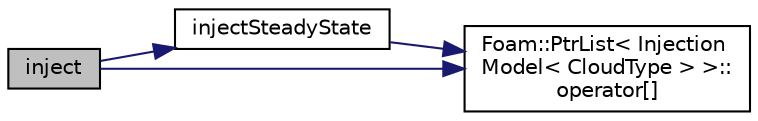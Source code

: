 digraph "inject"
{
  bgcolor="transparent";
  edge [fontname="Helvetica",fontsize="10",labelfontname="Helvetica",labelfontsize="10"];
  node [fontname="Helvetica",fontsize="10",shape=record];
  rankdir="LR";
  Node1 [label="inject",height=0.2,width=0.4,color="black", fillcolor="grey75", style="filled", fontcolor="black"];
  Node1 -> Node2 [color="midnightblue",fontsize="10",style="solid",fontname="Helvetica"];
  Node2 [label="injectSteadyState",height=0.2,width=0.4,color="black",URL="$a01115.html#a9c90fd504e4159250942be6d20db9095",tooltip="Main injection loop - steady-state. "];
  Node2 -> Node3 [color="midnightblue",fontsize="10",style="solid",fontname="Helvetica"];
  Node3 [label="Foam::PtrList\< Injection\lModel\< CloudType \> \>::\loperator[]",height=0.2,width=0.4,color="black",URL="$a02065.html#af15a484723b2f04f96702bd3b5fe2572",tooltip="Return element const reference. "];
  Node1 -> Node3 [color="midnightblue",fontsize="10",style="solid",fontname="Helvetica"];
}
